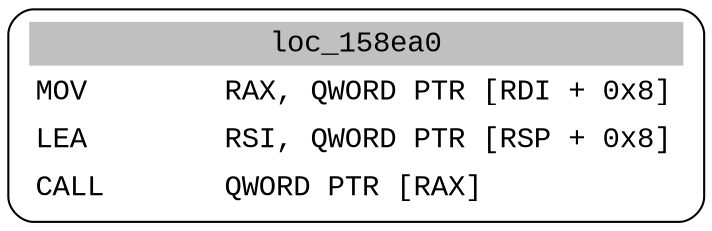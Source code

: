digraph asm_graph {
1941 [
shape="Mrecord" fontname="Courier New"label =<<table border="0" cellborder="0" cellpadding="3"><tr><td align="center" colspan="2" bgcolor="grey">loc_158ea0</td></tr><tr><td align="left">MOV        RAX, QWORD PTR [RDI + 0x8]</td></tr><tr><td align="left">LEA        RSI, QWORD PTR [RSP + 0x8]</td></tr><tr><td align="left">CALL       QWORD PTR [RAX]</td></tr></table>> ];
}
